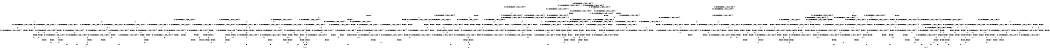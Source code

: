 digraph BCG {
size = "7, 10.5";
center = TRUE;
node [shape = circle];
0 [peripheries = 2];
0 -> 1 [label = "EX !0 !ATOMIC_EXCH_BRANCH (1, +1, TRUE, +0, 2, TRUE) !{0}"];
0 -> 2 [label = "EX !2 !ATOMIC_EXCH_BRANCH (1, +0, TRUE, +0, 1, TRUE) !{0}"];
0 -> 3 [label = "EX !1 !ATOMIC_EXCH_BRANCH (1, +0, FALSE, +0, 3, TRUE) !{0}"];
0 -> 4 [label = "EX !0 !ATOMIC_EXCH_BRANCH (1, +1, TRUE, +0, 2, TRUE) !{0}"];
1 -> 5 [label = "EX !2 !ATOMIC_EXCH_BRANCH (1, +0, TRUE, +0, 1, FALSE) !{0}"];
1 -> 6 [label = "EX !1 !ATOMIC_EXCH_BRANCH (1, +0, FALSE, +0, 3, FALSE) !{0}"];
1 -> 7 [label = "TERMINATE !0"];
2 -> 2 [label = "EX !2 !ATOMIC_EXCH_BRANCH (1, +0, TRUE, +0, 1, TRUE) !{0}"];
2 -> 8 [label = "EX !0 !ATOMIC_EXCH_BRANCH (1, +1, TRUE, +0, 2, TRUE) !{0}"];
2 -> 9 [label = "EX !1 !ATOMIC_EXCH_BRANCH (1, +0, FALSE, +0, 3, TRUE) !{0}"];
2 -> 10 [label = "EX !0 !ATOMIC_EXCH_BRANCH (1, +1, TRUE, +0, 2, TRUE) !{0}"];
3 -> 11 [label = "EX !0 !ATOMIC_EXCH_BRANCH (1, +1, TRUE, +0, 2, TRUE) !{0}"];
3 -> 12 [label = "EX !2 !ATOMIC_EXCH_BRANCH (1, +0, TRUE, +0, 1, TRUE) !{0}"];
3 -> 13 [label = "TERMINATE !1"];
3 -> 14 [label = "EX !0 !ATOMIC_EXCH_BRANCH (1, +1, TRUE, +0, 2, TRUE) !{0}"];
4 -> 15 [label = "EX !2 !ATOMIC_EXCH_BRANCH (1, +0, TRUE, +0, 1, FALSE) !{0}"];
4 -> 16 [label = "EX !1 !ATOMIC_EXCH_BRANCH (1, +0, FALSE, +0, 3, FALSE) !{0}"];
4 -> 17 [label = "TERMINATE !0"];
5 -> 18 [label = "EX !1 !ATOMIC_EXCH_BRANCH (1, +0, FALSE, +0, 3, TRUE) !{0}"];
5 -> 19 [label = "TERMINATE !0"];
5 -> 20 [label = "TERMINATE !2"];
6 -> 21 [label = "EX !1 !ATOMIC_EXCH_BRANCH (1, +1, TRUE, +0, 3, FALSE) !{0}"];
6 -> 22 [label = "EX !2 !ATOMIC_EXCH_BRANCH (1, +0, TRUE, +0, 1, FALSE) !{0}"];
6 -> 23 [label = "TERMINATE !0"];
7 -> 24 [label = "EX !2 !ATOMIC_EXCH_BRANCH (1, +0, TRUE, +0, 1, FALSE) !{1}"];
7 -> 25 [label = "EX !1 !ATOMIC_EXCH_BRANCH (1, +0, FALSE, +0, 3, FALSE) !{1}"];
7 -> 26 [label = "EX !1 !ATOMIC_EXCH_BRANCH (1, +0, FALSE, +0, 3, FALSE) !{1}"];
8 -> 5 [label = "EX !2 !ATOMIC_EXCH_BRANCH (1, +0, TRUE, +0, 1, FALSE) !{0}"];
8 -> 27 [label = "EX !1 !ATOMIC_EXCH_BRANCH (1, +0, FALSE, +0, 3, FALSE) !{0}"];
8 -> 28 [label = "TERMINATE !0"];
9 -> 12 [label = "EX !2 !ATOMIC_EXCH_BRANCH (1, +0, TRUE, +0, 1, TRUE) !{0}"];
9 -> 29 [label = "EX !0 !ATOMIC_EXCH_BRANCH (1, +1, TRUE, +0, 2, TRUE) !{0}"];
9 -> 30 [label = "TERMINATE !1"];
9 -> 31 [label = "EX !0 !ATOMIC_EXCH_BRANCH (1, +1, TRUE, +0, 2, TRUE) !{0}"];
10 -> 15 [label = "EX !2 !ATOMIC_EXCH_BRANCH (1, +0, TRUE, +0, 1, FALSE) !{0}"];
10 -> 32 [label = "EX !1 !ATOMIC_EXCH_BRANCH (1, +0, FALSE, +0, 3, FALSE) !{0}"];
10 -> 33 [label = "TERMINATE !0"];
11 -> 34 [label = "EX !2 !ATOMIC_EXCH_BRANCH (1, +0, TRUE, +0, 1, FALSE) !{0}"];
11 -> 35 [label = "TERMINATE !0"];
11 -> 36 [label = "TERMINATE !1"];
12 -> 12 [label = "EX !2 !ATOMIC_EXCH_BRANCH (1, +0, TRUE, +0, 1, TRUE) !{0}"];
12 -> 29 [label = "EX !0 !ATOMIC_EXCH_BRANCH (1, +1, TRUE, +0, 2, TRUE) !{0}"];
12 -> 30 [label = "TERMINATE !1"];
12 -> 31 [label = "EX !0 !ATOMIC_EXCH_BRANCH (1, +1, TRUE, +0, 2, TRUE) !{0}"];
13 -> 37 [label = "EX !0 !ATOMIC_EXCH_BRANCH (1, +1, TRUE, +0, 2, TRUE) !{0}"];
13 -> 38 [label = "EX !2 !ATOMIC_EXCH_BRANCH (1, +0, TRUE, +0, 1, TRUE) !{0}"];
13 -> 39 [label = "EX !0 !ATOMIC_EXCH_BRANCH (1, +1, TRUE, +0, 2, TRUE) !{0}"];
14 -> 40 [label = "EX !2 !ATOMIC_EXCH_BRANCH (1, +0, TRUE, +0, 1, FALSE) !{0}"];
14 -> 41 [label = "TERMINATE !0"];
14 -> 42 [label = "TERMINATE !1"];
15 -> 43 [label = "EX !1 !ATOMIC_EXCH_BRANCH (1, +0, FALSE, +0, 3, TRUE) !{0}"];
15 -> 44 [label = "TERMINATE !0"];
15 -> 45 [label = "TERMINATE !2"];
16 -> 46 [label = "EX !1 !ATOMIC_EXCH_BRANCH (1, +1, TRUE, +0, 3, FALSE) !{0}"];
16 -> 47 [label = "EX !2 !ATOMIC_EXCH_BRANCH (1, +0, TRUE, +0, 1, FALSE) !{0}"];
16 -> 48 [label = "TERMINATE !0"];
17 -> 49 [label = "EX !2 !ATOMIC_EXCH_BRANCH (1, +0, TRUE, +0, 1, FALSE) !{1}"];
17 -> 50 [label = "EX !1 !ATOMIC_EXCH_BRANCH (1, +0, FALSE, +0, 3, FALSE) !{1}"];
18 -> 51 [label = "TERMINATE !0"];
18 -> 52 [label = "TERMINATE !2"];
18 -> 53 [label = "TERMINATE !1"];
19 -> 54 [label = "EX !1 !ATOMIC_EXCH_BRANCH (1, +0, FALSE, +0, 3, TRUE) !{1}"];
19 -> 55 [label = "TERMINATE !2"];
19 -> 56 [label = "EX !1 !ATOMIC_EXCH_BRANCH (1, +0, FALSE, +0, 3, TRUE) !{1}"];
20 -> 57 [label = "EX !1 !ATOMIC_EXCH_BRANCH (1, +0, FALSE, +0, 3, TRUE) !{0}"];
20 -> 58 [label = "TERMINATE !0"];
21 -> 34 [label = "EX !2 !ATOMIC_EXCH_BRANCH (1, +0, TRUE, +0, 1, FALSE) !{0}"];
21 -> 35 [label = "TERMINATE !0"];
21 -> 36 [label = "TERMINATE !1"];
22 -> 59 [label = "EX !1 !ATOMIC_EXCH_BRANCH (1, +1, TRUE, +0, 3, TRUE) !{0}"];
22 -> 60 [label = "TERMINATE !0"];
22 -> 61 [label = "TERMINATE !2"];
23 -> 62 [label = "EX !1 !ATOMIC_EXCH_BRANCH (1, +1, TRUE, +0, 3, FALSE) !{1}"];
23 -> 63 [label = "EX !2 !ATOMIC_EXCH_BRANCH (1, +0, TRUE, +0, 1, FALSE) !{1}"];
23 -> 64 [label = "EX !1 !ATOMIC_EXCH_BRANCH (1, +1, TRUE, +0, 3, FALSE) !{1}"];
24 -> 54 [label = "EX !1 !ATOMIC_EXCH_BRANCH (1, +0, FALSE, +0, 3, TRUE) !{1}"];
24 -> 55 [label = "TERMINATE !2"];
24 -> 56 [label = "EX !1 !ATOMIC_EXCH_BRANCH (1, +0, FALSE, +0, 3, TRUE) !{1}"];
25 -> 62 [label = "EX !1 !ATOMIC_EXCH_BRANCH (1, +1, TRUE, +0, 3, FALSE) !{1}"];
25 -> 63 [label = "EX !2 !ATOMIC_EXCH_BRANCH (1, +0, TRUE, +0, 1, FALSE) !{1}"];
25 -> 64 [label = "EX !1 !ATOMIC_EXCH_BRANCH (1, +1, TRUE, +0, 3, FALSE) !{1}"];
26 -> 65 [label = "EX !2 !ATOMIC_EXCH_BRANCH (1, +0, TRUE, +0, 1, FALSE) !{1}"];
26 -> 64 [label = "EX !1 !ATOMIC_EXCH_BRANCH (1, +1, TRUE, +0, 3, FALSE) !{1}"];
27 -> 66 [label = "EX !1 !ATOMIC_EXCH_BRANCH (1, +1, TRUE, +0, 3, FALSE) !{0}"];
27 -> 22 [label = "EX !2 !ATOMIC_EXCH_BRANCH (1, +0, TRUE, +0, 1, FALSE) !{0}"];
27 -> 67 [label = "TERMINATE !0"];
28 -> 24 [label = "EX !2 !ATOMIC_EXCH_BRANCH (1, +0, TRUE, +0, 1, FALSE) !{1}"];
28 -> 68 [label = "EX !1 !ATOMIC_EXCH_BRANCH (1, +0, FALSE, +0, 3, FALSE) !{1}"];
28 -> 69 [label = "EX !1 !ATOMIC_EXCH_BRANCH (1, +0, FALSE, +0, 3, FALSE) !{1}"];
29 -> 34 [label = "EX !2 !ATOMIC_EXCH_BRANCH (1, +0, TRUE, +0, 1, FALSE) !{0}"];
29 -> 70 [label = "TERMINATE !0"];
29 -> 71 [label = "TERMINATE !1"];
30 -> 38 [label = "EX !2 !ATOMIC_EXCH_BRANCH (1, +0, TRUE, +0, 1, TRUE) !{0}"];
30 -> 72 [label = "EX !0 !ATOMIC_EXCH_BRANCH (1, +1, TRUE, +0, 2, TRUE) !{0}"];
30 -> 73 [label = "EX !0 !ATOMIC_EXCH_BRANCH (1, +1, TRUE, +0, 2, TRUE) !{0}"];
31 -> 40 [label = "EX !2 !ATOMIC_EXCH_BRANCH (1, +0, TRUE, +0, 1, FALSE) !{0}"];
31 -> 74 [label = "TERMINATE !0"];
31 -> 75 [label = "TERMINATE !1"];
32 -> 76 [label = "EX !1 !ATOMIC_EXCH_BRANCH (1, +1, TRUE, +0, 3, FALSE) !{0}"];
32 -> 47 [label = "EX !2 !ATOMIC_EXCH_BRANCH (1, +0, TRUE, +0, 1, FALSE) !{0}"];
32 -> 77 [label = "TERMINATE !0"];
33 -> 49 [label = "EX !2 !ATOMIC_EXCH_BRANCH (1, +0, TRUE, +0, 1, FALSE) !{1}"];
33 -> 78 [label = "EX !1 !ATOMIC_EXCH_BRANCH (1, +0, FALSE, +0, 3, FALSE) !{1}"];
34 -> 51 [label = "TERMINATE !0"];
34 -> 52 [label = "TERMINATE !2"];
34 -> 53 [label = "TERMINATE !1"];
35 -> 79 [label = "EX !2 !ATOMIC_EXCH_BRANCH (1, +0, TRUE, +0, 1, FALSE) !{1}"];
35 -> 80 [label = "TERMINATE !1"];
36 -> 81 [label = "EX !2 !ATOMIC_EXCH_BRANCH (1, +0, TRUE, +0, 1, FALSE) !{0}"];
36 -> 82 [label = "TERMINATE !0"];
37 -> 81 [label = "EX !2 !ATOMIC_EXCH_BRANCH (1, +0, TRUE, +0, 1, FALSE) !{0}"];
37 -> 82 [label = "TERMINATE !0"];
38 -> 38 [label = "EX !2 !ATOMIC_EXCH_BRANCH (1, +0, TRUE, +0, 1, TRUE) !{0}"];
38 -> 72 [label = "EX !0 !ATOMIC_EXCH_BRANCH (1, +1, TRUE, +0, 2, TRUE) !{0}"];
38 -> 73 [label = "EX !0 !ATOMIC_EXCH_BRANCH (1, +1, TRUE, +0, 2, TRUE) !{0}"];
39 -> 83 [label = "EX !2 !ATOMIC_EXCH_BRANCH (1, +0, TRUE, +0, 1, FALSE) !{0}"];
39 -> 84 [label = "TERMINATE !0"];
40 -> 85 [label = "TERMINATE !0"];
40 -> 86 [label = "TERMINATE !2"];
40 -> 87 [label = "TERMINATE !1"];
41 -> 88 [label = "EX !2 !ATOMIC_EXCH_BRANCH (1, +0, TRUE, +0, 1, FALSE) !{1}"];
41 -> 89 [label = "TERMINATE !1"];
42 -> 83 [label = "EX !2 !ATOMIC_EXCH_BRANCH (1, +0, TRUE, +0, 1, FALSE) !{0}"];
42 -> 84 [label = "TERMINATE !0"];
43 -> 85 [label = "TERMINATE !0"];
43 -> 86 [label = "TERMINATE !2"];
43 -> 87 [label = "TERMINATE !1"];
44 -> 90 [label = "EX !1 !ATOMIC_EXCH_BRANCH (1, +0, FALSE, +0, 3, TRUE) !{1}"];
44 -> 91 [label = "TERMINATE !2"];
45 -> 92 [label = "EX !1 !ATOMIC_EXCH_BRANCH (1, +0, FALSE, +0, 3, TRUE) !{0}"];
45 -> 93 [label = "TERMINATE !0"];
46 -> 40 [label = "EX !2 !ATOMIC_EXCH_BRANCH (1, +0, TRUE, +0, 1, FALSE) !{0}"];
46 -> 41 [label = "TERMINATE !0"];
46 -> 42 [label = "TERMINATE !1"];
47 -> 94 [label = "EX !1 !ATOMIC_EXCH_BRANCH (1, +1, TRUE, +0, 3, TRUE) !{0}"];
47 -> 95 [label = "TERMINATE !0"];
47 -> 96 [label = "TERMINATE !2"];
48 -> 97 [label = "EX !1 !ATOMIC_EXCH_BRANCH (1, +1, TRUE, +0, 3, FALSE) !{1}"];
48 -> 98 [label = "EX !2 !ATOMIC_EXCH_BRANCH (1, +0, TRUE, +0, 1, FALSE) !{1}"];
49 -> 90 [label = "EX !1 !ATOMIC_EXCH_BRANCH (1, +0, FALSE, +0, 3, TRUE) !{1}"];
49 -> 91 [label = "TERMINATE !2"];
50 -> 97 [label = "EX !1 !ATOMIC_EXCH_BRANCH (1, +1, TRUE, +0, 3, FALSE) !{1}"];
50 -> 98 [label = "EX !2 !ATOMIC_EXCH_BRANCH (1, +0, TRUE, +0, 1, FALSE) !{1}"];
51 -> 99 [label = "TERMINATE !2"];
51 -> 100 [label = "TERMINATE !1"];
52 -> 101 [label = "TERMINATE !0"];
52 -> 102 [label = "TERMINATE !1"];
53 -> 103 [label = "TERMINATE !0"];
53 -> 104 [label = "TERMINATE !2"];
54 -> 99 [label = "TERMINATE !2"];
54 -> 100 [label = "TERMINATE !1"];
55 -> 105 [label = "EX !1 !ATOMIC_EXCH_BRANCH (1, +0, FALSE, +0, 3, TRUE) !{1}"];
55 -> 106 [label = "EX !1 !ATOMIC_EXCH_BRANCH (1, +0, FALSE, +0, 3, TRUE) !{1}"];
56 -> 107 [label = "TERMINATE !2"];
56 -> 108 [label = "TERMINATE !1"];
57 -> 101 [label = "TERMINATE !0"];
57 -> 102 [label = "TERMINATE !1"];
58 -> 109 [label = "EX !1 !ATOMIC_EXCH_BRANCH (1, +0, FALSE, +0, 3, TRUE) !{2}"];
59 -> 110 [label = "TERMINATE !0"];
59 -> 111 [label = "TERMINATE !2"];
59 -> 112 [label = "TERMINATE !1"];
60 -> 113 [label = "EX !1 !ATOMIC_EXCH_BRANCH (1, +1, TRUE, +0, 3, TRUE) !{1}"];
60 -> 114 [label = "TERMINATE !2"];
60 -> 115 [label = "EX !1 !ATOMIC_EXCH_BRANCH (1, +1, TRUE, +0, 3, TRUE) !{1}"];
61 -> 116 [label = "EX !1 !ATOMIC_EXCH_BRANCH (1, +1, TRUE, +0, 3, TRUE) !{0}"];
61 -> 117 [label = "TERMINATE !0"];
62 -> 79 [label = "EX !2 !ATOMIC_EXCH_BRANCH (1, +0, TRUE, +0, 1, FALSE) !{1}"];
62 -> 80 [label = "TERMINATE !1"];
63 -> 113 [label = "EX !1 !ATOMIC_EXCH_BRANCH (1, +1, TRUE, +0, 3, TRUE) !{1}"];
63 -> 114 [label = "TERMINATE !2"];
63 -> 115 [label = "EX !1 !ATOMIC_EXCH_BRANCH (1, +1, TRUE, +0, 3, TRUE) !{1}"];
64 -> 118 [label = "EX !2 !ATOMIC_EXCH_BRANCH (1, +0, TRUE, +0, 1, FALSE) !{1}"];
64 -> 119 [label = "TERMINATE !1"];
65 -> 120 [label = "TERMINATE !2"];
65 -> 115 [label = "EX !1 !ATOMIC_EXCH_BRANCH (1, +1, TRUE, +0, 3, TRUE) !{1}"];
66 -> 34 [label = "EX !2 !ATOMIC_EXCH_BRANCH (1, +0, TRUE, +0, 1, FALSE) !{0}"];
66 -> 70 [label = "TERMINATE !0"];
66 -> 71 [label = "TERMINATE !1"];
67 -> 121 [label = "EX !1 !ATOMIC_EXCH_BRANCH (1, +1, TRUE, +0, 3, FALSE) !{1}"];
67 -> 63 [label = "EX !2 !ATOMIC_EXCH_BRANCH (1, +0, TRUE, +0, 1, FALSE) !{1}"];
67 -> 122 [label = "EX !1 !ATOMIC_EXCH_BRANCH (1, +1, TRUE, +0, 3, FALSE) !{1}"];
68 -> 121 [label = "EX !1 !ATOMIC_EXCH_BRANCH (1, +1, TRUE, +0, 3, FALSE) !{1}"];
68 -> 63 [label = "EX !2 !ATOMIC_EXCH_BRANCH (1, +0, TRUE, +0, 1, FALSE) !{1}"];
68 -> 122 [label = "EX !1 !ATOMIC_EXCH_BRANCH (1, +1, TRUE, +0, 3, FALSE) !{1}"];
69 -> 65 [label = "EX !2 !ATOMIC_EXCH_BRANCH (1, +0, TRUE, +0, 1, FALSE) !{1}"];
69 -> 122 [label = "EX !1 !ATOMIC_EXCH_BRANCH (1, +1, TRUE, +0, 3, FALSE) !{1}"];
70 -> 79 [label = "EX !2 !ATOMIC_EXCH_BRANCH (1, +0, TRUE, +0, 1, FALSE) !{1}"];
70 -> 123 [label = "TERMINATE !1"];
71 -> 81 [label = "EX !2 !ATOMIC_EXCH_BRANCH (1, +0, TRUE, +0, 1, FALSE) !{0}"];
71 -> 124 [label = "TERMINATE !0"];
72 -> 81 [label = "EX !2 !ATOMIC_EXCH_BRANCH (1, +0, TRUE, +0, 1, FALSE) !{0}"];
72 -> 124 [label = "TERMINATE !0"];
73 -> 83 [label = "EX !2 !ATOMIC_EXCH_BRANCH (1, +0, TRUE, +0, 1, FALSE) !{0}"];
73 -> 125 [label = "TERMINATE !0"];
74 -> 88 [label = "EX !2 !ATOMIC_EXCH_BRANCH (1, +0, TRUE, +0, 1, FALSE) !{1}"];
74 -> 126 [label = "TERMINATE !1"];
75 -> 83 [label = "EX !2 !ATOMIC_EXCH_BRANCH (1, +0, TRUE, +0, 1, FALSE) !{0}"];
75 -> 125 [label = "TERMINATE !0"];
76 -> 40 [label = "EX !2 !ATOMIC_EXCH_BRANCH (1, +0, TRUE, +0, 1, FALSE) !{0}"];
76 -> 74 [label = "TERMINATE !0"];
76 -> 75 [label = "TERMINATE !1"];
77 -> 127 [label = "EX !1 !ATOMIC_EXCH_BRANCH (1, +1, TRUE, +0, 3, FALSE) !{1}"];
77 -> 98 [label = "EX !2 !ATOMIC_EXCH_BRANCH (1, +0, TRUE, +0, 1, FALSE) !{1}"];
78 -> 127 [label = "EX !1 !ATOMIC_EXCH_BRANCH (1, +1, TRUE, +0, 3, FALSE) !{1}"];
78 -> 98 [label = "EX !2 !ATOMIC_EXCH_BRANCH (1, +0, TRUE, +0, 1, FALSE) !{1}"];
79 -> 99 [label = "TERMINATE !2"];
79 -> 100 [label = "TERMINATE !1"];
80 -> 128 [label = "EX !2 !ATOMIC_EXCH_BRANCH (1, +0, TRUE, +0, 1, FALSE) !{2}"];
80 -> 129 [label = "EX !2 !ATOMIC_EXCH_BRANCH (1, +0, TRUE, +0, 1, FALSE) !{2}"];
81 -> 103 [label = "TERMINATE !0"];
81 -> 104 [label = "TERMINATE !2"];
82 -> 128 [label = "EX !2 !ATOMIC_EXCH_BRANCH (1, +0, TRUE, +0, 1, FALSE) !{2}"];
82 -> 129 [label = "EX !2 !ATOMIC_EXCH_BRANCH (1, +0, TRUE, +0, 1, FALSE) !{2}"];
83 -> 130 [label = "TERMINATE !0"];
83 -> 131 [label = "TERMINATE !2"];
84 -> 132 [label = "EX !2 !ATOMIC_EXCH_BRANCH (1, +0, TRUE, +0, 1, FALSE) !{2}"];
85 -> 133 [label = "TERMINATE !2"];
85 -> 134 [label = "TERMINATE !1"];
86 -> 135 [label = "TERMINATE !0"];
86 -> 136 [label = "TERMINATE !1"];
87 -> 130 [label = "TERMINATE !0"];
87 -> 131 [label = "TERMINATE !2"];
88 -> 133 [label = "TERMINATE !2"];
88 -> 134 [label = "TERMINATE !1"];
89 -> 132 [label = "EX !2 !ATOMIC_EXCH_BRANCH (1, +0, TRUE, +0, 1, FALSE) !{2}"];
90 -> 133 [label = "TERMINATE !2"];
90 -> 134 [label = "TERMINATE !1"];
91 -> 137 [label = "EX !1 !ATOMIC_EXCH_BRANCH (1, +0, FALSE, +0, 3, TRUE) !{1}"];
92 -> 135 [label = "TERMINATE !0"];
92 -> 136 [label = "TERMINATE !1"];
93 -> 138 [label = "EX !1 !ATOMIC_EXCH_BRANCH (1, +0, FALSE, +0, 3, TRUE) !{2}"];
94 -> 139 [label = "TERMINATE !0"];
94 -> 140 [label = "TERMINATE !2"];
94 -> 141 [label = "TERMINATE !1"];
95 -> 142 [label = "EX !1 !ATOMIC_EXCH_BRANCH (1, +1, TRUE, +0, 3, TRUE) !{1}"];
95 -> 143 [label = "TERMINATE !2"];
96 -> 144 [label = "EX !1 !ATOMIC_EXCH_BRANCH (1, +1, TRUE, +0, 3, TRUE) !{0}"];
96 -> 145 [label = "TERMINATE !0"];
97 -> 88 [label = "EX !2 !ATOMIC_EXCH_BRANCH (1, +0, TRUE, +0, 1, FALSE) !{1}"];
97 -> 89 [label = "TERMINATE !1"];
98 -> 142 [label = "EX !1 !ATOMIC_EXCH_BRANCH (1, +1, TRUE, +0, 3, TRUE) !{1}"];
98 -> 143 [label = "TERMINATE !2"];
99 -> 146 [label = "TERMINATE !1"];
100 -> 147 [label = "TERMINATE !2"];
101 -> 148 [label = "TERMINATE !1"];
102 -> 149 [label = "TERMINATE !0"];
103 -> 147 [label = "TERMINATE !2"];
104 -> 149 [label = "TERMINATE !0"];
105 -> 146 [label = "TERMINATE !1"];
106 -> 150 [label = "TERMINATE !1"];
107 -> 150 [label = "TERMINATE !1"];
108 -> 151 [label = "TERMINATE !2"];
109 -> 148 [label = "TERMINATE !1"];
110 -> 152 [label = "TERMINATE !2"];
110 -> 153 [label = "TERMINATE !1"];
111 -> 154 [label = "TERMINATE !0"];
111 -> 155 [label = "TERMINATE !1"];
112 -> 156 [label = "TERMINATE !0"];
112 -> 157 [label = "TERMINATE !2"];
113 -> 152 [label = "TERMINATE !2"];
113 -> 153 [label = "TERMINATE !1"];
114 -> 158 [label = "EX !1 !ATOMIC_EXCH_BRANCH (1, +1, TRUE, +0, 3, TRUE) !{1}"];
114 -> 159 [label = "EX !1 !ATOMIC_EXCH_BRANCH (1, +1, TRUE, +0, 3, TRUE) !{1}"];
115 -> 160 [label = "TERMINATE !2"];
115 -> 161 [label = "TERMINATE !1"];
116 -> 154 [label = "TERMINATE !0"];
116 -> 155 [label = "TERMINATE !1"];
117 -> 162 [label = "EX !1 !ATOMIC_EXCH_BRANCH (1, +1, TRUE, +0, 3, TRUE) !{2}"];
118 -> 107 [label = "TERMINATE !2"];
118 -> 108 [label = "TERMINATE !1"];
119 -> 163 [label = "EX !2 !ATOMIC_EXCH_BRANCH (1, +0, TRUE, +0, 1, FALSE) !{2}"];
120 -> 159 [label = "EX !1 !ATOMIC_EXCH_BRANCH (1, +1, TRUE, +0, 3, TRUE) !{1}"];
121 -> 79 [label = "EX !2 !ATOMIC_EXCH_BRANCH (1, +0, TRUE, +0, 1, FALSE) !{1}"];
121 -> 123 [label = "TERMINATE !1"];
122 -> 118 [label = "EX !2 !ATOMIC_EXCH_BRANCH (1, +0, TRUE, +0, 1, FALSE) !{1}"];
122 -> 164 [label = "TERMINATE !1"];
123 -> 128 [label = "EX !2 !ATOMIC_EXCH_BRANCH (1, +0, TRUE, +0, 1, FALSE) !{2}"];
123 -> 129 [label = "EX !2 !ATOMIC_EXCH_BRANCH (1, +0, TRUE, +0, 1, FALSE) !{2}"];
124 -> 128 [label = "EX !2 !ATOMIC_EXCH_BRANCH (1, +0, TRUE, +0, 1, FALSE) !{2}"];
124 -> 129 [label = "EX !2 !ATOMIC_EXCH_BRANCH (1, +0, TRUE, +0, 1, FALSE) !{2}"];
125 -> 132 [label = "EX !2 !ATOMIC_EXCH_BRANCH (1, +0, TRUE, +0, 1, FALSE) !{2}"];
126 -> 132 [label = "EX !2 !ATOMIC_EXCH_BRANCH (1, +0, TRUE, +0, 1, FALSE) !{2}"];
127 -> 88 [label = "EX !2 !ATOMIC_EXCH_BRANCH (1, +0, TRUE, +0, 1, FALSE) !{1}"];
127 -> 126 [label = "TERMINATE !1"];
128 -> 147 [label = "TERMINATE !2"];
129 -> 165 [label = "TERMINATE !2"];
130 -> 166 [label = "TERMINATE !2"];
131 -> 167 [label = "TERMINATE !0"];
132 -> 166 [label = "TERMINATE !2"];
133 -> 168 [label = "TERMINATE !1"];
134 -> 166 [label = "TERMINATE !2"];
135 -> 169 [label = "TERMINATE !1"];
136 -> 167 [label = "TERMINATE !0"];
137 -> 168 [label = "TERMINATE !1"];
138 -> 169 [label = "TERMINATE !1"];
139 -> 170 [label = "TERMINATE !2"];
139 -> 171 [label = "TERMINATE !1"];
140 -> 172 [label = "TERMINATE !0"];
140 -> 173 [label = "TERMINATE !1"];
141 -> 174 [label = "TERMINATE !0"];
141 -> 175 [label = "TERMINATE !2"];
142 -> 170 [label = "TERMINATE !2"];
142 -> 171 [label = "TERMINATE !1"];
143 -> 176 [label = "EX !1 !ATOMIC_EXCH_BRANCH (1, +1, TRUE, +0, 3, TRUE) !{1}"];
144 -> 172 [label = "TERMINATE !0"];
144 -> 173 [label = "TERMINATE !1"];
145 -> 177 [label = "EX !1 !ATOMIC_EXCH_BRANCH (1, +1, TRUE, +0, 3, TRUE) !{2}"];
146 -> 178 [label = "exit"];
147 -> 178 [label = "exit"];
148 -> 178 [label = "exit"];
149 -> 178 [label = "exit"];
150 -> 179 [label = "exit"];
151 -> 179 [label = "exit"];
152 -> 180 [label = "TERMINATE !1"];
153 -> 181 [label = "TERMINATE !2"];
154 -> 182 [label = "TERMINATE !1"];
155 -> 183 [label = "TERMINATE !0"];
156 -> 181 [label = "TERMINATE !2"];
157 -> 183 [label = "TERMINATE !0"];
158 -> 180 [label = "TERMINATE !1"];
159 -> 184 [label = "TERMINATE !1"];
160 -> 184 [label = "TERMINATE !1"];
161 -> 185 [label = "TERMINATE !2"];
162 -> 182 [label = "TERMINATE !1"];
163 -> 151 [label = "TERMINATE !2"];
164 -> 163 [label = "EX !2 !ATOMIC_EXCH_BRANCH (1, +0, TRUE, +0, 1, FALSE) !{2}"];
165 -> 186 [label = "exit"];
166 -> 187 [label = "exit"];
167 -> 187 [label = "exit"];
168 -> 187 [label = "exit"];
169 -> 187 [label = "exit"];
170 -> 188 [label = "TERMINATE !1"];
171 -> 189 [label = "TERMINATE !2"];
172 -> 190 [label = "TERMINATE !1"];
173 -> 191 [label = "TERMINATE !0"];
174 -> 189 [label = "TERMINATE !2"];
175 -> 191 [label = "TERMINATE !0"];
176 -> 188 [label = "TERMINATE !1"];
177 -> 190 [label = "TERMINATE !1"];
180 -> 178 [label = "exit"];
181 -> 178 [label = "exit"];
182 -> 178 [label = "exit"];
183 -> 178 [label = "exit"];
184 -> 179 [label = "exit"];
185 -> 179 [label = "exit"];
188 -> 187 [label = "exit"];
189 -> 187 [label = "exit"];
190 -> 187 [label = "exit"];
191 -> 187 [label = "exit"];
}
